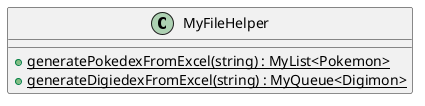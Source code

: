 @startuml
class MyFileHelper {
    + {static} generatePokedexFromExcel(string) : MyList<Pokemon>
    + {static} generateDigiedexFromExcel(string) : MyQueue<Digimon>
}
@enduml
